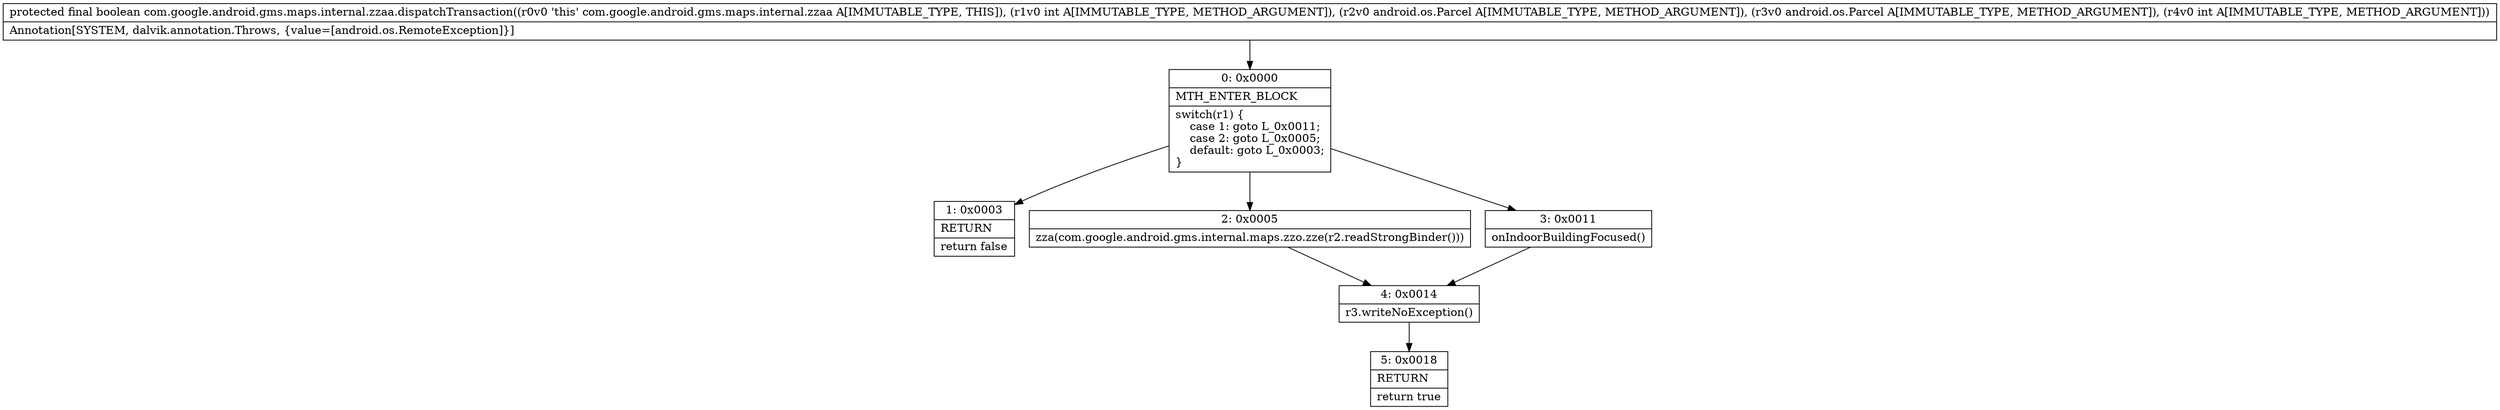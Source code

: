 digraph "CFG forcom.google.android.gms.maps.internal.zzaa.dispatchTransaction(ILandroid\/os\/Parcel;Landroid\/os\/Parcel;I)Z" {
Node_0 [shape=record,label="{0\:\ 0x0000|MTH_ENTER_BLOCK\l|switch(r1) \{\l    case 1: goto L_0x0011;\l    case 2: goto L_0x0005;\l    default: goto L_0x0003;\l\}\l}"];
Node_1 [shape=record,label="{1\:\ 0x0003|RETURN\l|return false\l}"];
Node_2 [shape=record,label="{2\:\ 0x0005|zza(com.google.android.gms.internal.maps.zzo.zze(r2.readStrongBinder()))\l}"];
Node_3 [shape=record,label="{3\:\ 0x0011|onIndoorBuildingFocused()\l}"];
Node_4 [shape=record,label="{4\:\ 0x0014|r3.writeNoException()\l}"];
Node_5 [shape=record,label="{5\:\ 0x0018|RETURN\l|return true\l}"];
MethodNode[shape=record,label="{protected final boolean com.google.android.gms.maps.internal.zzaa.dispatchTransaction((r0v0 'this' com.google.android.gms.maps.internal.zzaa A[IMMUTABLE_TYPE, THIS]), (r1v0 int A[IMMUTABLE_TYPE, METHOD_ARGUMENT]), (r2v0 android.os.Parcel A[IMMUTABLE_TYPE, METHOD_ARGUMENT]), (r3v0 android.os.Parcel A[IMMUTABLE_TYPE, METHOD_ARGUMENT]), (r4v0 int A[IMMUTABLE_TYPE, METHOD_ARGUMENT]))  | Annotation[SYSTEM, dalvik.annotation.Throws, \{value=[android.os.RemoteException]\}]\l}"];
MethodNode -> Node_0;
Node_0 -> Node_1;
Node_0 -> Node_2;
Node_0 -> Node_3;
Node_2 -> Node_4;
Node_3 -> Node_4;
Node_4 -> Node_5;
}

